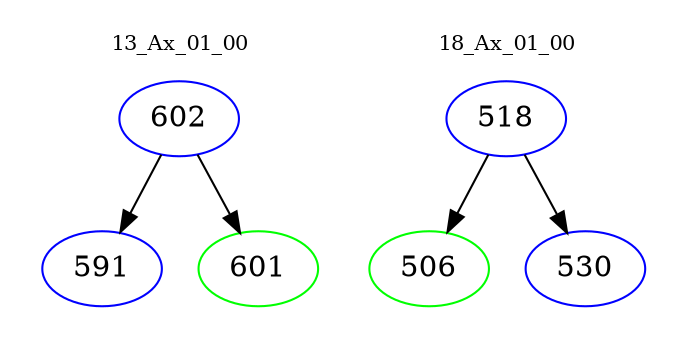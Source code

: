 digraph{
subgraph cluster_0 {
color = white
label = "13_Ax_01_00";
fontsize=10;
T0_602 [label="602", color="blue"]
T0_602 -> T0_591 [color="black"]
T0_591 [label="591", color="blue"]
T0_602 -> T0_601 [color="black"]
T0_601 [label="601", color="green"]
}
subgraph cluster_1 {
color = white
label = "18_Ax_01_00";
fontsize=10;
T1_518 [label="518", color="blue"]
T1_518 -> T1_506 [color="black"]
T1_506 [label="506", color="green"]
T1_518 -> T1_530 [color="black"]
T1_530 [label="530", color="blue"]
}
}
